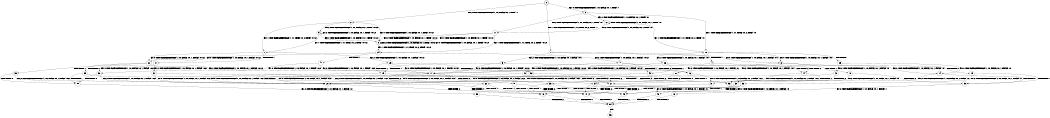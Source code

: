 digraph BCG {
size = "7, 10.5";
center = TRUE;
node [shape = circle];
0 [peripheries = 2];
0 -> 1 [label = "EX !1 !ATOMIC_EXCH_BRANCH (1, +1, TRUE, +0, 2, TRUE) !::"];
0 -> 2 [label = "EX !2 !ATOMIC_EXCH_BRANCH (1, +0, FALSE, +0, 1, TRUE) !::"];
0 -> 3 [label = "EX !0 !ATOMIC_EXCH_BRANCH (1, +0, FALSE, +0, 1, TRUE) !::"];
1 -> 4 [label = "TERMINATE !1"];
1 -> 5 [label = "EX !2 !ATOMIC_EXCH_BRANCH (1, +0, FALSE, +0, 1, FALSE) !:0:1:"];
1 -> 6 [label = "EX !0 !ATOMIC_EXCH_BRANCH (1, +0, FALSE, +0, 1, FALSE) !:0:1:"];
2 -> 7 [label = "EX !1 !ATOMIC_EXCH_BRANCH (1, +1, TRUE, +0, 2, TRUE) !:0:1:2:"];
2 -> 8 [label = "EX !0 !ATOMIC_EXCH_BRANCH (1, +0, FALSE, +0, 1, TRUE) !:0:1:2:"];
2 -> 9 [label = "EX !2 !ATOMIC_EXCH_BRANCH (1, +0, FALSE, +0, 1, TRUE) !:0:1:2:"];
3 -> 10 [label = "EX !1 !ATOMIC_EXCH_BRANCH (1, +1, TRUE, +0, 2, TRUE) !:0:"];
3 -> 11 [label = "EX !2 !ATOMIC_EXCH_BRANCH (1, +0, FALSE, +0, 1, TRUE) !:0:"];
3 -> 12 [label = "EX !0 !ATOMIC_EXCH_BRANCH (1, +0, FALSE, +0, 1, TRUE) !:0:"];
4 -> 13 [label = "EX !2 !ATOMIC_EXCH_BRANCH (1, +0, FALSE, +0, 1, FALSE) !:0:"];
4 -> 14 [label = "EX !0 !ATOMIC_EXCH_BRANCH (1, +0, FALSE, +0, 1, FALSE) !:0:"];
5 -> 15 [label = "TERMINATE !1"];
5 -> 16 [label = "TERMINATE !2"];
5 -> 17 [label = "EX !0 !ATOMIC_EXCH_BRANCH (1, +0, FALSE, +0, 1, FALSE) !:0:1:2:"];
6 -> 18 [label = "TERMINATE !1"];
6 -> 19 [label = "TERMINATE !0"];
6 -> 20 [label = "EX !2 !ATOMIC_EXCH_BRANCH (1, +0, FALSE, +0, 1, FALSE) !:0:1:"];
7 -> 21 [label = "TERMINATE !1"];
7 -> 22 [label = "EX !0 !ATOMIC_EXCH_BRANCH (1, +0, FALSE, +0, 1, FALSE) !:0:1:2:"];
7 -> 23 [label = "EX !2 !ATOMIC_EXCH_BRANCH (1, +0, FALSE, +0, 1, FALSE) !:0:1:2:"];
8 -> 24 [label = "EX !1 !ATOMIC_EXCH_BRANCH (1, +1, TRUE, +0, 2, TRUE) !:0:1:2:"];
8 -> 8 [label = "EX !2 !ATOMIC_EXCH_BRANCH (1, +0, FALSE, +0, 1, TRUE) !:0:1:2:"];
8 -> 8 [label = "EX !0 !ATOMIC_EXCH_BRANCH (1, +0, FALSE, +0, 1, TRUE) !:0:1:2:"];
9 -> 7 [label = "EX !1 !ATOMIC_EXCH_BRANCH (1, +1, TRUE, +0, 2, TRUE) !:0:1:2:"];
9 -> 8 [label = "EX !0 !ATOMIC_EXCH_BRANCH (1, +0, FALSE, +0, 1, TRUE) !:0:1:2:"];
9 -> 9 [label = "EX !2 !ATOMIC_EXCH_BRANCH (1, +0, FALSE, +0, 1, TRUE) !:0:1:2:"];
10 -> 25 [label = "TERMINATE !1"];
10 -> 26 [label = "EX !2 !ATOMIC_EXCH_BRANCH (1, +0, FALSE, +0, 1, FALSE) !:0:1:"];
10 -> 6 [label = "EX !0 !ATOMIC_EXCH_BRANCH (1, +0, FALSE, +0, 1, FALSE) !:0:1:"];
11 -> 24 [label = "EX !1 !ATOMIC_EXCH_BRANCH (1, +1, TRUE, +0, 2, TRUE) !:0:1:2:"];
11 -> 8 [label = "EX !2 !ATOMIC_EXCH_BRANCH (1, +0, FALSE, +0, 1, TRUE) !:0:1:2:"];
11 -> 8 [label = "EX !0 !ATOMIC_EXCH_BRANCH (1, +0, FALSE, +0, 1, TRUE) !:0:1:2:"];
12 -> 10 [label = "EX !1 !ATOMIC_EXCH_BRANCH (1, +1, TRUE, +0, 2, TRUE) !:0:"];
12 -> 11 [label = "EX !2 !ATOMIC_EXCH_BRANCH (1, +0, FALSE, +0, 1, TRUE) !:0:"];
12 -> 12 [label = "EX !0 !ATOMIC_EXCH_BRANCH (1, +0, FALSE, +0, 1, TRUE) !:0:"];
13 -> 27 [label = "TERMINATE !2"];
13 -> 28 [label = "EX !0 !ATOMIC_EXCH_BRANCH (1, +0, FALSE, +0, 1, FALSE) !:0:2:"];
14 -> 29 [label = "TERMINATE !0"];
14 -> 30 [label = "EX !2 !ATOMIC_EXCH_BRANCH (1, +0, FALSE, +0, 1, FALSE) !:0:"];
15 -> 27 [label = "TERMINATE !2"];
15 -> 28 [label = "EX !0 !ATOMIC_EXCH_BRANCH (1, +0, FALSE, +0, 1, FALSE) !:0:2:"];
16 -> 27 [label = "TERMINATE !1"];
16 -> 31 [label = "EX !0 !ATOMIC_EXCH_BRANCH (1, +0, FALSE, +0, 1, FALSE) !:0:1:"];
17 -> 32 [label = "TERMINATE !1"];
17 -> 33 [label = "TERMINATE !2"];
17 -> 34 [label = "TERMINATE !0"];
18 -> 29 [label = "TERMINATE !0"];
18 -> 30 [label = "EX !2 !ATOMIC_EXCH_BRANCH (1, +0, FALSE, +0, 1, FALSE) !:0:"];
19 -> 29 [label = "TERMINATE !1"];
19 -> 35 [label = "EX !2 !ATOMIC_EXCH_BRANCH (1, +0, FALSE, +0, 1, FALSE) !:1:"];
20 -> 32 [label = "TERMINATE !1"];
20 -> 33 [label = "TERMINATE !2"];
20 -> 34 [label = "TERMINATE !0"];
21 -> 36 [label = "EX !0 !ATOMIC_EXCH_BRANCH (1, +0, FALSE, +0, 1, FALSE) !:0:2:"];
21 -> 37 [label = "EX !2 !ATOMIC_EXCH_BRANCH (1, +0, FALSE, +0, 1, FALSE) !:0:2:"];
22 -> 38 [label = "TERMINATE !1"];
22 -> 39 [label = "TERMINATE !0"];
22 -> 17 [label = "EX !2 !ATOMIC_EXCH_BRANCH (1, +0, FALSE, +0, 1, FALSE) !:0:1:2:"];
23 -> 15 [label = "TERMINATE !1"];
23 -> 16 [label = "TERMINATE !2"];
23 -> 17 [label = "EX !0 !ATOMIC_EXCH_BRANCH (1, +0, FALSE, +0, 1, FALSE) !:0:1:2:"];
24 -> 40 [label = "TERMINATE !1"];
24 -> 41 [label = "EX !2 !ATOMIC_EXCH_BRANCH (1, +0, FALSE, +0, 1, FALSE) !:0:1:2:"];
24 -> 22 [label = "EX !0 !ATOMIC_EXCH_BRANCH (1, +0, FALSE, +0, 1, FALSE) !:0:1:2:"];
25 -> 42 [label = "EX !2 !ATOMIC_EXCH_BRANCH (1, +0, FALSE, +0, 1, FALSE) !:0:"];
25 -> 14 [label = "EX !0 !ATOMIC_EXCH_BRANCH (1, +0, FALSE, +0, 1, FALSE) !:0:"];
26 -> 43 [label = "TERMINATE !1"];
26 -> 44 [label = "TERMINATE !2"];
26 -> 17 [label = "EX !0 !ATOMIC_EXCH_BRANCH (1, +0, FALSE, +0, 1, FALSE) !:0:1:2:"];
27 -> 45 [label = "EX !0 !ATOMIC_EXCH_BRANCH (1, +0, FALSE, +0, 1, FALSE) !:0:"];
28 -> 46 [label = "TERMINATE !2"];
28 -> 47 [label = "TERMINATE !0"];
29 -> 48 [label = "EX !2 !ATOMIC_EXCH_BRANCH (1, +0, FALSE, +0, 1, FALSE) !::"];
30 -> 46 [label = "TERMINATE !2"];
30 -> 47 [label = "TERMINATE !0"];
31 -> 46 [label = "TERMINATE !1"];
31 -> 49 [label = "TERMINATE !0"];
32 -> 46 [label = "TERMINATE !2"];
32 -> 47 [label = "TERMINATE !0"];
33 -> 46 [label = "TERMINATE !1"];
33 -> 49 [label = "TERMINATE !0"];
34 -> 47 [label = "TERMINATE !1"];
34 -> 49 [label = "TERMINATE !2"];
35 -> 47 [label = "TERMINATE !1"];
35 -> 49 [label = "TERMINATE !2"];
36 -> 50 [label = "TERMINATE !0"];
36 -> 28 [label = "EX !2 !ATOMIC_EXCH_BRANCH (1, +0, FALSE, +0, 1, FALSE) !:0:2:"];
37 -> 27 [label = "TERMINATE !2"];
37 -> 28 [label = "EX !0 !ATOMIC_EXCH_BRANCH (1, +0, FALSE, +0, 1, FALSE) !:0:2:"];
38 -> 50 [label = "TERMINATE !0"];
38 -> 28 [label = "EX !2 !ATOMIC_EXCH_BRANCH (1, +0, FALSE, +0, 1, FALSE) !:0:2:"];
39 -> 50 [label = "TERMINATE !1"];
39 -> 51 [label = "EX !2 !ATOMIC_EXCH_BRANCH (1, +0, FALSE, +0, 1, FALSE) !:1:2:"];
40 -> 52 [label = "EX !2 !ATOMIC_EXCH_BRANCH (1, +0, FALSE, +0, 1, FALSE) !:0:2:"];
40 -> 36 [label = "EX !0 !ATOMIC_EXCH_BRANCH (1, +0, FALSE, +0, 1, FALSE) !:0:2:"];
41 -> 43 [label = "TERMINATE !1"];
41 -> 44 [label = "TERMINATE !2"];
41 -> 17 [label = "EX !0 !ATOMIC_EXCH_BRANCH (1, +0, FALSE, +0, 1, FALSE) !:0:1:2:"];
42 -> 53 [label = "TERMINATE !2"];
42 -> 28 [label = "EX !0 !ATOMIC_EXCH_BRANCH (1, +0, FALSE, +0, 1, FALSE) !:0:2:"];
43 -> 53 [label = "TERMINATE !2"];
43 -> 28 [label = "EX !0 !ATOMIC_EXCH_BRANCH (1, +0, FALSE, +0, 1, FALSE) !:0:2:"];
44 -> 53 [label = "TERMINATE !1"];
44 -> 31 [label = "EX !0 !ATOMIC_EXCH_BRANCH (1, +0, FALSE, +0, 1, FALSE) !:0:1:"];
45 -> 54 [label = "TERMINATE !0"];
46 -> 54 [label = "TERMINATE !0"];
47 -> 54 [label = "TERMINATE !2"];
48 -> 54 [label = "TERMINATE !2"];
49 -> 54 [label = "TERMINATE !1"];
50 -> 55 [label = "EX !2 !ATOMIC_EXCH_BRANCH (1, +0, FALSE, +0, 1, FALSE) !:2:"];
51 -> 47 [label = "TERMINATE !1"];
51 -> 49 [label = "TERMINATE !2"];
52 -> 53 [label = "TERMINATE !2"];
52 -> 28 [label = "EX !0 !ATOMIC_EXCH_BRANCH (1, +0, FALSE, +0, 1, FALSE) !:0:2:"];
53 -> 45 [label = "EX !0 !ATOMIC_EXCH_BRANCH (1, +0, FALSE, +0, 1, FALSE) !:0:"];
54 -> 56 [label = "exit"];
55 -> 54 [label = "TERMINATE !2"];
}
